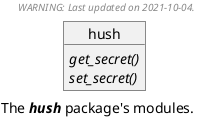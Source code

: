 @startuml

caption The //**hush**// package's modules.

header
//WARNING: Last updated on 2021-10-04.//
endheader

object hush {
    //get_secret()//
    //set_secret()//
}

object hush.hush {
    get_secret()
    set_secret()
}

object hush.cli {
    main()
    parse_cli_args()
    run_get()
    run_set()
}

object hush.plugin {
    //manager()//
}

object hush.plugin.host {
    manager()
}

object hush.plugin.specs {
    get_secret()
    set_secret()
}

object hush.plugin.builtin {
    pass_get()
    pass_set()
    envvar_get()
    envvar_set()
}

hush --> hush.hush
hush.cli --> hush.hush
hush.hush --> hush.plugin
hush.plugin --> hush.plugin.host
hush.plugin.host --> hush.plugin.specs
hush.plugin.host --> hush.plugin.builtin

@enduml
